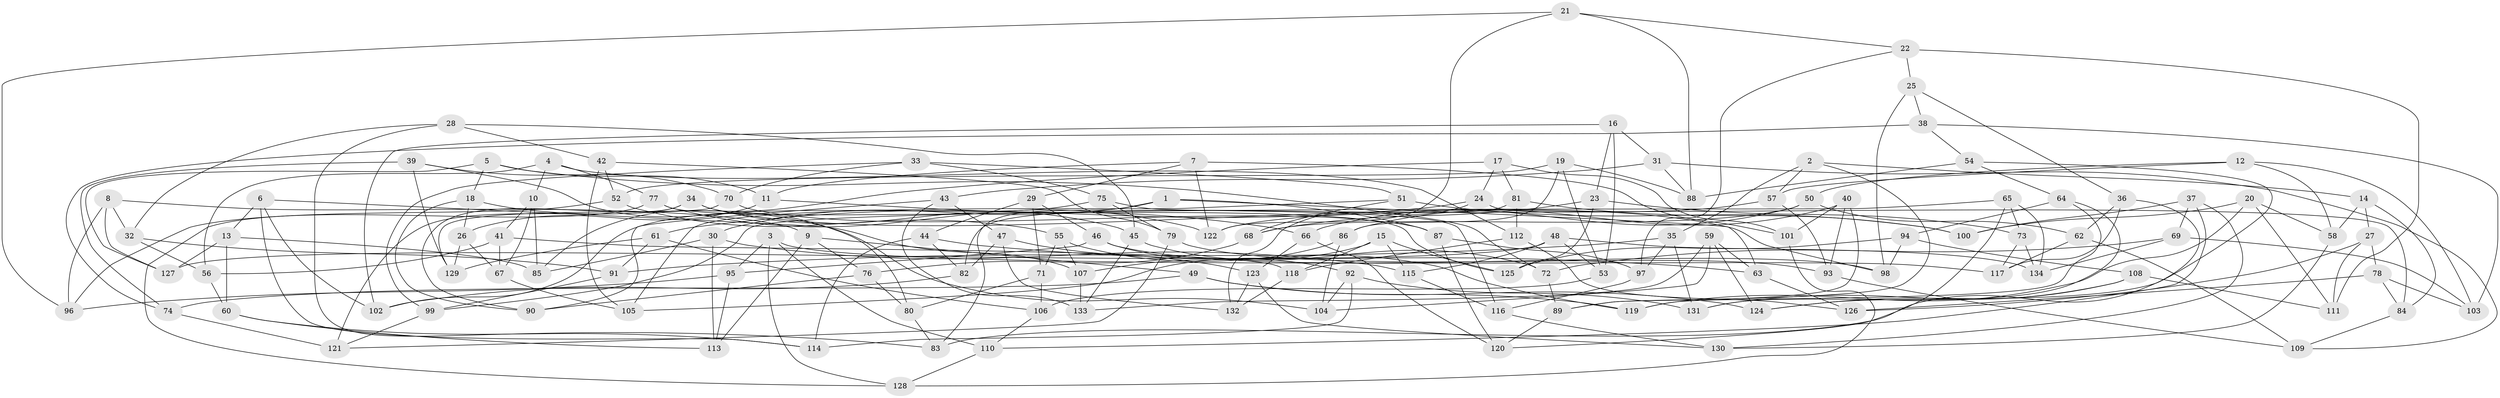 // coarse degree distribution, {4: 0.7096774193548387, 5: 0.11827956989247312, 8: 0.021505376344086023, 3: 0.08602150537634409, 6: 0.021505376344086023, 12: 0.010752688172043012, 13: 0.010752688172043012, 11: 0.010752688172043012, 9: 0.010752688172043012}
// Generated by graph-tools (version 1.1) at 2025/02/03/04/25 22:02:04]
// undirected, 134 vertices, 268 edges
graph export_dot {
graph [start="1"]
  node [color=gray90,style=filled];
  1;
  2;
  3;
  4;
  5;
  6;
  7;
  8;
  9;
  10;
  11;
  12;
  13;
  14;
  15;
  16;
  17;
  18;
  19;
  20;
  21;
  22;
  23;
  24;
  25;
  26;
  27;
  28;
  29;
  30;
  31;
  32;
  33;
  34;
  35;
  36;
  37;
  38;
  39;
  40;
  41;
  42;
  43;
  44;
  45;
  46;
  47;
  48;
  49;
  50;
  51;
  52;
  53;
  54;
  55;
  56;
  57;
  58;
  59;
  60;
  61;
  62;
  63;
  64;
  65;
  66;
  67;
  68;
  69;
  70;
  71;
  72;
  73;
  74;
  75;
  76;
  77;
  78;
  79;
  80;
  81;
  82;
  83;
  84;
  85;
  86;
  87;
  88;
  89;
  90;
  91;
  92;
  93;
  94;
  95;
  96;
  97;
  98;
  99;
  100;
  101;
  102;
  103;
  104;
  105;
  106;
  107;
  108;
  109;
  110;
  111;
  112;
  113;
  114;
  115;
  116;
  117;
  118;
  119;
  120;
  121;
  122;
  123;
  124;
  125;
  126;
  127;
  128;
  129;
  130;
  131;
  132;
  133;
  134;
  1 -- 30;
  1 -- 87;
  1 -- 83;
  1 -- 63;
  2 -- 57;
  2 -- 35;
  2 -- 89;
  2 -- 14;
  3 -- 117;
  3 -- 95;
  3 -- 110;
  3 -- 128;
  4 -- 77;
  4 -- 56;
  4 -- 10;
  4 -- 112;
  5 -- 127;
  5 -- 11;
  5 -- 72;
  5 -- 18;
  6 -- 114;
  6 -- 102;
  6 -- 107;
  6 -- 13;
  7 -- 122;
  7 -- 29;
  7 -- 101;
  7 -- 11;
  8 -- 96;
  8 -- 9;
  8 -- 127;
  8 -- 32;
  9 -- 49;
  9 -- 113;
  9 -- 76;
  10 -- 85;
  10 -- 41;
  10 -- 67;
  11 -- 66;
  11 -- 26;
  12 -- 103;
  12 -- 58;
  12 -- 50;
  12 -- 57;
  13 -- 60;
  13 -- 85;
  13 -- 127;
  14 -- 84;
  14 -- 27;
  14 -- 58;
  15 -- 118;
  15 -- 115;
  15 -- 125;
  15 -- 105;
  16 -- 53;
  16 -- 102;
  16 -- 31;
  16 -- 23;
  17 -- 81;
  17 -- 85;
  17 -- 24;
  17 -- 101;
  18 -- 26;
  18 -- 90;
  18 -- 104;
  19 -- 53;
  19 -- 86;
  19 -- 88;
  19 -- 52;
  20 -- 111;
  20 -- 119;
  20 -- 100;
  20 -- 58;
  21 -- 96;
  21 -- 88;
  21 -- 22;
  21 -- 122;
  22 -- 97;
  22 -- 111;
  22 -- 25;
  23 -- 73;
  23 -- 125;
  23 -- 68;
  24 -- 84;
  24 -- 61;
  24 -- 132;
  25 -- 36;
  25 -- 38;
  25 -- 98;
  26 -- 129;
  26 -- 67;
  27 -- 126;
  27 -- 78;
  27 -- 111;
  28 -- 45;
  28 -- 83;
  28 -- 32;
  28 -- 42;
  29 -- 71;
  29 -- 44;
  29 -- 46;
  30 -- 85;
  30 -- 113;
  30 -- 115;
  31 -- 109;
  31 -- 88;
  31 -- 43;
  32 -- 91;
  32 -- 56;
  33 -- 75;
  33 -- 99;
  33 -- 51;
  33 -- 70;
  34 -- 121;
  34 -- 90;
  34 -- 98;
  34 -- 45;
  35 -- 131;
  35 -- 91;
  35 -- 97;
  36 -- 62;
  36 -- 83;
  36 -- 117;
  37 -- 100;
  37 -- 110;
  37 -- 69;
  37 -- 130;
  38 -- 74;
  38 -- 54;
  38 -- 103;
  39 -- 70;
  39 -- 74;
  39 -- 80;
  39 -- 129;
  40 -- 93;
  40 -- 101;
  40 -- 86;
  40 -- 89;
  41 -- 67;
  41 -- 56;
  41 -- 118;
  42 -- 52;
  42 -- 105;
  42 -- 79;
  43 -- 133;
  43 -- 90;
  43 -- 47;
  44 -- 82;
  44 -- 114;
  44 -- 63;
  45 -- 133;
  45 -- 72;
  46 -- 98;
  46 -- 95;
  46 -- 92;
  47 -- 123;
  47 -- 132;
  47 -- 82;
  48 -- 134;
  48 -- 115;
  48 -- 53;
  48 -- 127;
  49 -- 119;
  49 -- 124;
  49 -- 74;
  50 -- 68;
  50 -- 62;
  50 -- 66;
  51 -- 105;
  51 -- 68;
  51 -- 100;
  52 -- 55;
  52 -- 96;
  53 -- 106;
  54 -- 88;
  54 -- 64;
  54 -- 124;
  55 -- 119;
  55 -- 71;
  55 -- 107;
  56 -- 60;
  57 -- 122;
  57 -- 93;
  58 -- 130;
  59 -- 133;
  59 -- 124;
  59 -- 63;
  59 -- 104;
  60 -- 113;
  60 -- 114;
  61 -- 129;
  61 -- 106;
  61 -- 91;
  62 -- 117;
  62 -- 109;
  63 -- 126;
  64 -- 131;
  64 -- 94;
  64 -- 119;
  65 -- 134;
  65 -- 99;
  65 -- 120;
  65 -- 73;
  66 -- 120;
  66 -- 123;
  67 -- 105;
  68 -- 76;
  69 -- 72;
  69 -- 103;
  69 -- 134;
  70 -- 87;
  70 -- 129;
  71 -- 80;
  71 -- 106;
  72 -- 89;
  73 -- 134;
  73 -- 117;
  74 -- 121;
  75 -- 116;
  75 -- 79;
  75 -- 102;
  76 -- 80;
  76 -- 90;
  77 -- 122;
  77 -- 128;
  77 -- 125;
  78 -- 84;
  78 -- 103;
  78 -- 126;
  79 -- 93;
  79 -- 121;
  80 -- 83;
  81 -- 82;
  81 -- 100;
  81 -- 112;
  82 -- 102;
  84 -- 109;
  86 -- 107;
  86 -- 104;
  87 -- 120;
  87 -- 97;
  89 -- 120;
  91 -- 99;
  92 -- 131;
  92 -- 114;
  92 -- 104;
  93 -- 109;
  94 -- 98;
  94 -- 108;
  94 -- 125;
  95 -- 96;
  95 -- 113;
  97 -- 116;
  99 -- 121;
  101 -- 128;
  106 -- 110;
  107 -- 133;
  108 -- 124;
  108 -- 111;
  108 -- 131;
  110 -- 128;
  112 -- 118;
  112 -- 126;
  115 -- 116;
  116 -- 130;
  118 -- 132;
  123 -- 132;
  123 -- 130;
}
